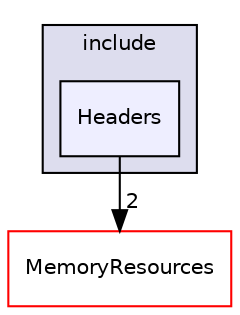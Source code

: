 digraph "/home/travis/build/AliceO2Group/AliceO2/DataFormats/Headers/include/Headers" {
  bgcolor=transparent;
  compound=true
  node [ fontsize="10", fontname="Helvetica"];
  edge [ labelfontsize="10", labelfontname="Helvetica"];
  subgraph clusterdir_56c826af46421be4a048465dad7c2fbe {
    graph [ bgcolor="#ddddee", pencolor="black", label="include" fontname="Helvetica", fontsize="10", URL="dir_56c826af46421be4a048465dad7c2fbe.html"]
  dir_ccfd57eab7143693f4ea425852bee2e2 [shape=box, label="Headers", style="filled", fillcolor="#eeeeff", pencolor="black", URL="dir_ccfd57eab7143693f4ea425852bee2e2.html"];
  }
  dir_0b530fc7dcf9a7fe279ee6facafec658 [shape=box label="MemoryResources" color="red" URL="dir_0b530fc7dcf9a7fe279ee6facafec658.html"];
  dir_ccfd57eab7143693f4ea425852bee2e2->dir_0b530fc7dcf9a7fe279ee6facafec658 [headlabel="2", labeldistance=1.5 headhref="dir_000061_000235.html"];
}

